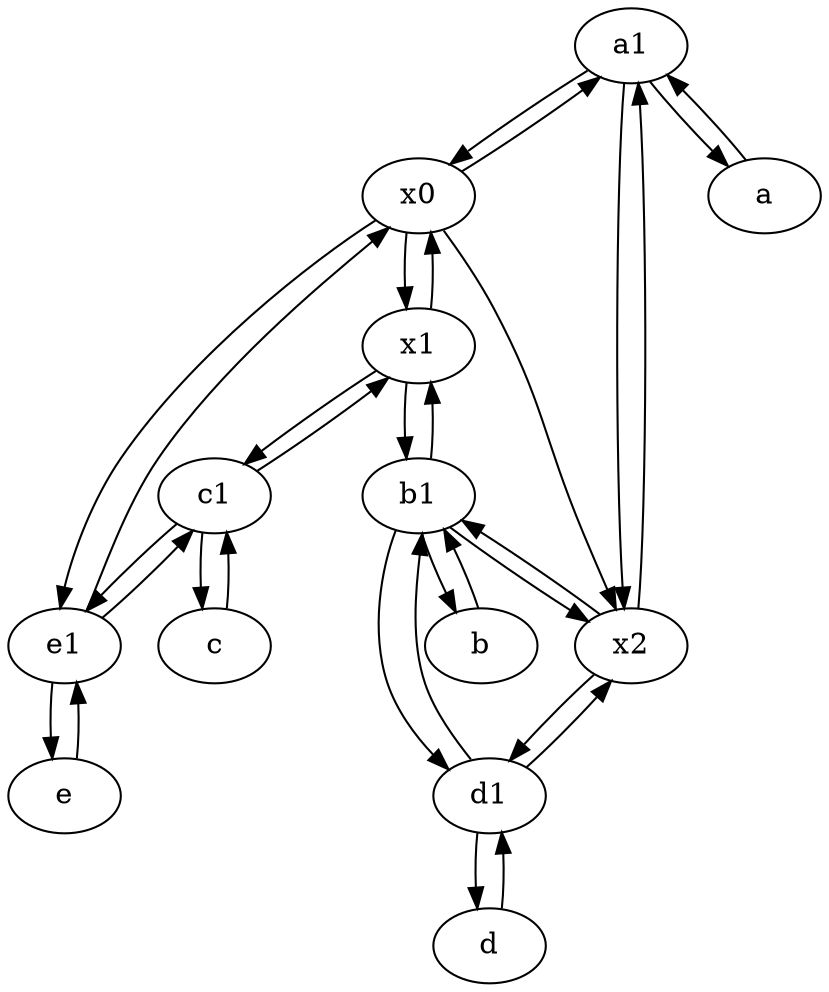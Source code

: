digraph  {
	a1 [pos="40,15!"];
	x0;
	x2;
	d [pos="20,30!"];
	a [pos="40,10!"];
	c1 [pos="30,15!"];
	c [pos="20,10!"];
	d1 [pos="25,30!"];
	e1 [pos="25,45!"];
	x1;
	b [pos="50,20!"];
	b1 [pos="45,20!"];
	e [pos="30,50!"];
	e1 -> x0;
	x1 -> x0;
	d1 -> x2;
	b1 -> x2;
	x2 -> b1;
	c -> c1;
	e -> e1;
	b1 -> d1;
	x0 -> x2;
	b1 -> b;
	d1 -> b1;
	a1 -> x2;
	a -> a1;
	a1 -> x0;
	x0 -> e1;
	c1 -> e1;
	x1 -> c1;
	c1 -> c;
	b1 -> x1;
	a1 -> a;
	x2 -> d1;
	b -> b1;
	x2 -> a1;
	d1 -> d;
	x0 -> x1;
	x0 -> a1;
	e1 -> e;
	x1 -> b1;
	c1 -> x1;
	d -> d1;
	e1 -> c1;

	}